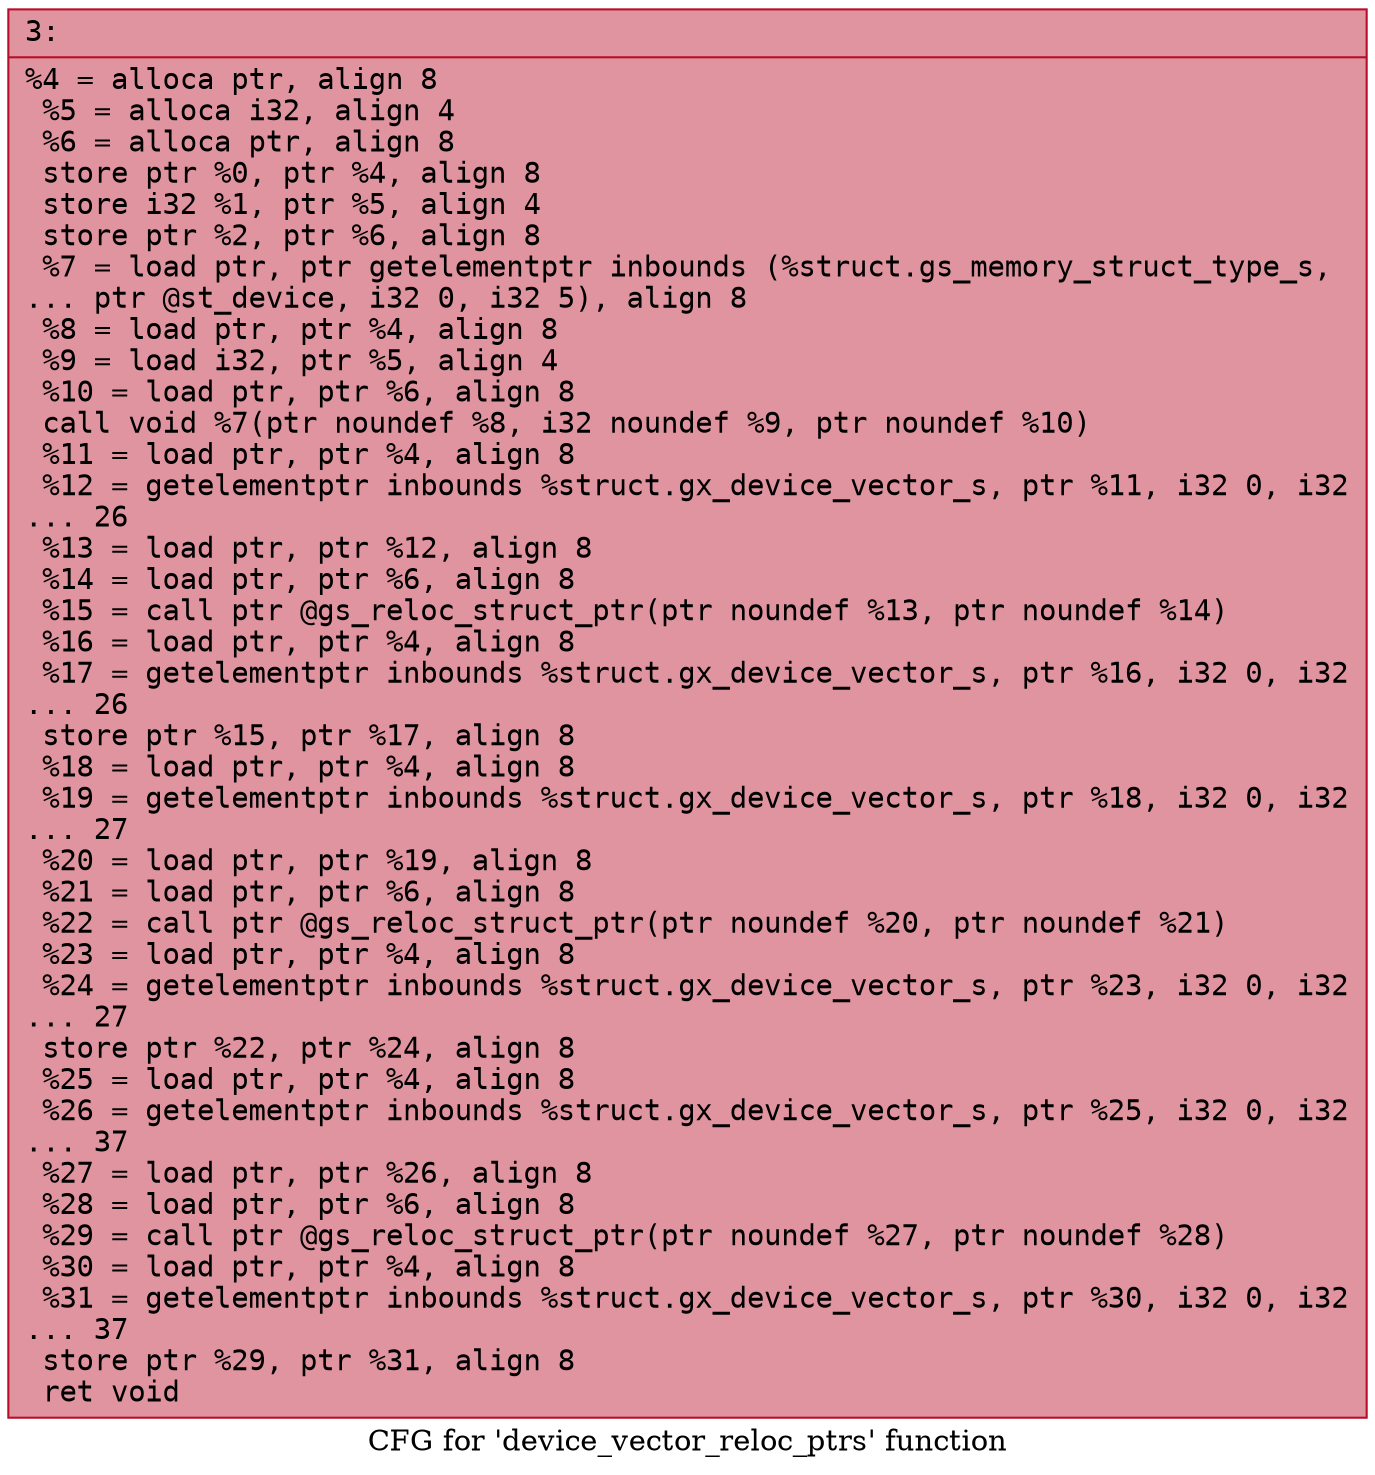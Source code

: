 digraph "CFG for 'device_vector_reloc_ptrs' function" {
	label="CFG for 'device_vector_reloc_ptrs' function";

	Node0x6000009d2210 [shape=record,color="#b70d28ff", style=filled, fillcolor="#b70d2870" fontname="Courier",label="{3:\l|  %4 = alloca ptr, align 8\l  %5 = alloca i32, align 4\l  %6 = alloca ptr, align 8\l  store ptr %0, ptr %4, align 8\l  store i32 %1, ptr %5, align 4\l  store ptr %2, ptr %6, align 8\l  %7 = load ptr, ptr getelementptr inbounds (%struct.gs_memory_struct_type_s,\l... ptr @st_device, i32 0, i32 5), align 8\l  %8 = load ptr, ptr %4, align 8\l  %9 = load i32, ptr %5, align 4\l  %10 = load ptr, ptr %6, align 8\l  call void %7(ptr noundef %8, i32 noundef %9, ptr noundef %10)\l  %11 = load ptr, ptr %4, align 8\l  %12 = getelementptr inbounds %struct.gx_device_vector_s, ptr %11, i32 0, i32\l... 26\l  %13 = load ptr, ptr %12, align 8\l  %14 = load ptr, ptr %6, align 8\l  %15 = call ptr @gs_reloc_struct_ptr(ptr noundef %13, ptr noundef %14)\l  %16 = load ptr, ptr %4, align 8\l  %17 = getelementptr inbounds %struct.gx_device_vector_s, ptr %16, i32 0, i32\l... 26\l  store ptr %15, ptr %17, align 8\l  %18 = load ptr, ptr %4, align 8\l  %19 = getelementptr inbounds %struct.gx_device_vector_s, ptr %18, i32 0, i32\l... 27\l  %20 = load ptr, ptr %19, align 8\l  %21 = load ptr, ptr %6, align 8\l  %22 = call ptr @gs_reloc_struct_ptr(ptr noundef %20, ptr noundef %21)\l  %23 = load ptr, ptr %4, align 8\l  %24 = getelementptr inbounds %struct.gx_device_vector_s, ptr %23, i32 0, i32\l... 27\l  store ptr %22, ptr %24, align 8\l  %25 = load ptr, ptr %4, align 8\l  %26 = getelementptr inbounds %struct.gx_device_vector_s, ptr %25, i32 0, i32\l... 37\l  %27 = load ptr, ptr %26, align 8\l  %28 = load ptr, ptr %6, align 8\l  %29 = call ptr @gs_reloc_struct_ptr(ptr noundef %27, ptr noundef %28)\l  %30 = load ptr, ptr %4, align 8\l  %31 = getelementptr inbounds %struct.gx_device_vector_s, ptr %30, i32 0, i32\l... 37\l  store ptr %29, ptr %31, align 8\l  ret void\l}"];
}
